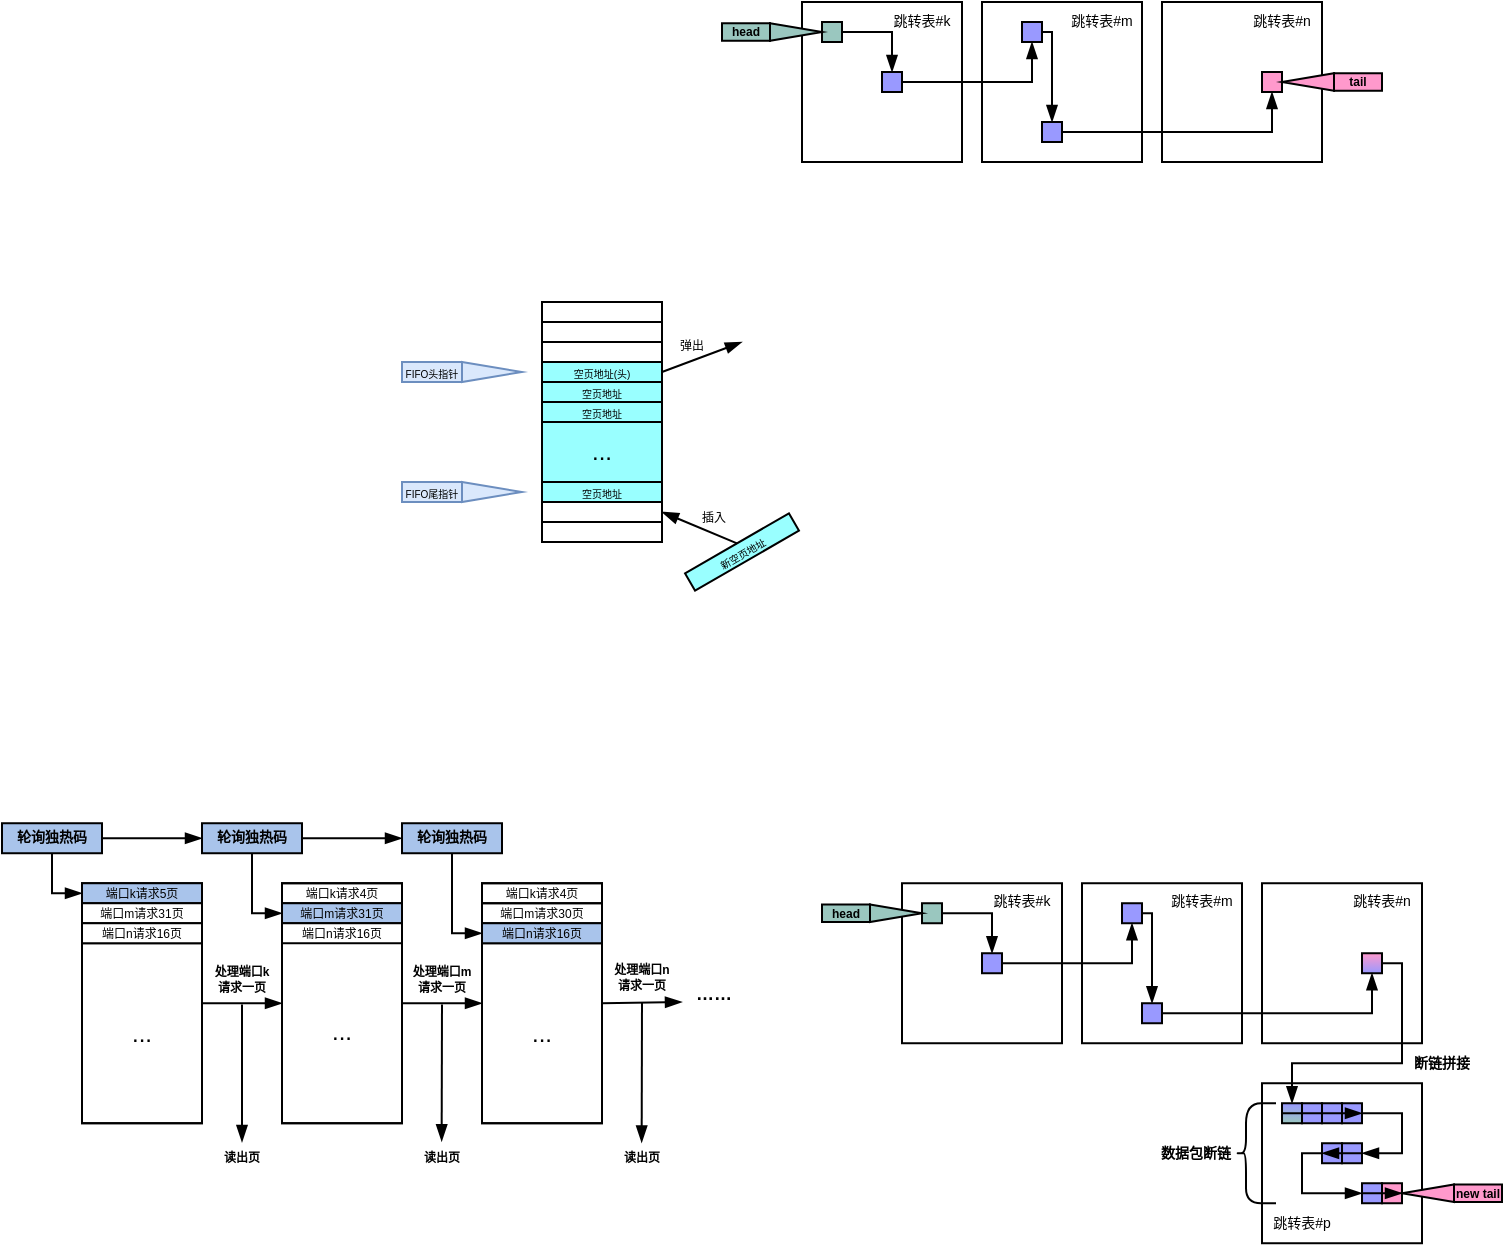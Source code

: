 <mxfile version="24.2.5" type="device">
  <diagram id="C5RBs43oDa-KdzZeNtuy" name="Page-1">
    <mxGraphModel dx="407" dy="274" grid="0" gridSize="10" guides="1" tooltips="1" connect="1" arrows="1" fold="1" page="1" pageScale="1" pageWidth="827" pageHeight="1169" math="0" shadow="0">
      <root>
        <mxCell id="WIyWlLk6GJQsqaUBKTNV-0" />
        <mxCell id="WIyWlLk6GJQsqaUBKTNV-1" parent="WIyWlLk6GJQsqaUBKTNV-0" />
        <mxCell id="X3-Z9v7MCHhHsnZY6X0o-173" value="..." style="rounded=0;whiteSpace=wrap;html=1;" vertex="1" parent="WIyWlLk6GJQsqaUBKTNV-1">
          <mxGeometry x="270" y="630.62" width="60" height="90" as="geometry" />
        </mxCell>
        <mxCell id="X3-Z9v7MCHhHsnZY6X0o-167" value="..." style="rounded=0;whiteSpace=wrap;html=1;" vertex="1" parent="WIyWlLk6GJQsqaUBKTNV-1">
          <mxGeometry x="170" y="630" width="60" height="90.62" as="geometry" />
        </mxCell>
        <mxCell id="X3-Z9v7MCHhHsnZY6X0o-161" value="..." style="rounded=0;whiteSpace=wrap;html=1;" vertex="1" parent="WIyWlLk6GJQsqaUBKTNV-1">
          <mxGeometry x="70" y="630.62" width="60" height="90" as="geometry" />
        </mxCell>
        <mxCell id="X3-Z9v7MCHhHsnZY6X0o-0" value="" style="shape=process;whiteSpace=wrap;html=1;backgroundOutline=1;rotation=90;" vertex="1" parent="WIyWlLk6GJQsqaUBKTNV-1">
          <mxGeometry x="270" y="340" width="120" height="60" as="geometry" />
        </mxCell>
        <mxCell id="X3-Z9v7MCHhHsnZY6X0o-1" value="" style="rounded=0;whiteSpace=wrap;html=1;" vertex="1" parent="WIyWlLk6GJQsqaUBKTNV-1">
          <mxGeometry x="300" y="320" width="60" height="10" as="geometry" />
        </mxCell>
        <mxCell id="X3-Z9v7MCHhHsnZY6X0o-2" value="" style="rounded=0;whiteSpace=wrap;html=1;" vertex="1" parent="WIyWlLk6GJQsqaUBKTNV-1">
          <mxGeometry x="300" y="330" width="60" height="10" as="geometry" />
        </mxCell>
        <mxCell id="X3-Z9v7MCHhHsnZY6X0o-4" value="空页地址" style="rounded=0;whiteSpace=wrap;html=1;fillColor=#99FFFF;fontSize=5;" vertex="1" parent="WIyWlLk6GJQsqaUBKTNV-1">
          <mxGeometry x="300" y="350" width="60" height="10" as="geometry" />
        </mxCell>
        <mxCell id="X3-Z9v7MCHhHsnZY6X0o-8" value="" style="rounded=0;whiteSpace=wrap;html=1;" vertex="1" parent="WIyWlLk6GJQsqaUBKTNV-1">
          <mxGeometry x="300" y="410" width="60" height="10" as="geometry" />
        </mxCell>
        <mxCell id="X3-Z9v7MCHhHsnZY6X0o-10" value="..." style="rounded=0;whiteSpace=wrap;html=1;fillColor=#99FFFF;" vertex="1" parent="WIyWlLk6GJQsqaUBKTNV-1">
          <mxGeometry x="300" y="370" width="60" height="30" as="geometry" />
        </mxCell>
        <mxCell id="X3-Z9v7MCHhHsnZY6X0o-11" value="新空页地址" style="rounded=0;whiteSpace=wrap;html=1;rotation=-30;fillColor=#99FFFF;fontSize=5;" vertex="1" parent="WIyWlLk6GJQsqaUBKTNV-1">
          <mxGeometry x="370" y="430" width="60" height="10" as="geometry" />
        </mxCell>
        <mxCell id="X3-Z9v7MCHhHsnZY6X0o-13" value="" style="endArrow=blockThin;html=1;rounded=0;exitX=0.5;exitY=0;exitDx=0;exitDy=0;entryX=1;entryY=0.5;entryDx=0;entryDy=0;endFill=1;" edge="1" parent="WIyWlLk6GJQsqaUBKTNV-1" source="X3-Z9v7MCHhHsnZY6X0o-11" target="X3-Z9v7MCHhHsnZY6X0o-8">
          <mxGeometry x="-0.003" y="-3" width="50" height="50" relative="1" as="geometry">
            <mxPoint x="340" y="430" as="sourcePoint" />
            <mxPoint x="390" y="380" as="targetPoint" />
            <mxPoint as="offset" />
          </mxGeometry>
        </mxCell>
        <mxCell id="X3-Z9v7MCHhHsnZY6X0o-15" value="空页地址(头)" style="rounded=0;whiteSpace=wrap;html=1;fillColor=#99FFFF;fontSize=5;" vertex="1" parent="WIyWlLk6GJQsqaUBKTNV-1">
          <mxGeometry x="300" y="340" width="60" height="10" as="geometry" />
        </mxCell>
        <mxCell id="X3-Z9v7MCHhHsnZY6X0o-16" value="空页地址" style="rounded=0;whiteSpace=wrap;html=1;fillColor=#99FFFF;fontSize=5;" vertex="1" parent="WIyWlLk6GJQsqaUBKTNV-1">
          <mxGeometry x="300" y="360" width="60" height="10" as="geometry" />
        </mxCell>
        <mxCell id="X3-Z9v7MCHhHsnZY6X0o-17" value="空页地址" style="rounded=0;whiteSpace=wrap;html=1;fillColor=#99FFFF;fontSize=5;" vertex="1" parent="WIyWlLk6GJQsqaUBKTNV-1">
          <mxGeometry x="300" y="400" width="60" height="10" as="geometry" />
        </mxCell>
        <mxCell id="X3-Z9v7MCHhHsnZY6X0o-18" value="" style="endArrow=blockThin;html=1;rounded=0;exitX=1;exitY=0.5;exitDx=0;exitDy=0;endFill=1;" edge="1" parent="WIyWlLk6GJQsqaUBKTNV-1" source="X3-Z9v7MCHhHsnZY6X0o-15">
          <mxGeometry x="0.118" y="7" width="50" height="50" relative="1" as="geometry">
            <mxPoint x="360" y="390" as="sourcePoint" />
            <mxPoint x="400" y="330" as="targetPoint" />
            <mxPoint as="offset" />
          </mxGeometry>
        </mxCell>
        <mxCell id="X3-Z9v7MCHhHsnZY6X0o-20" value="&lt;font style=&quot;font-size: 6px;&quot;&gt;插入&lt;/font&gt;" style="text;html=1;align=center;verticalAlign=middle;whiteSpace=wrap;rounded=0;fontSize=6;rotation=0;" vertex="1" parent="WIyWlLk6GJQsqaUBKTNV-1">
          <mxGeometry x="376" y="413" width="20" height="10" as="geometry" />
        </mxCell>
        <mxCell id="X3-Z9v7MCHhHsnZY6X0o-21" value="弹出" style="text;html=1;align=center;verticalAlign=middle;whiteSpace=wrap;rounded=0;fontSize=6;rotation=0;" vertex="1" parent="WIyWlLk6GJQsqaUBKTNV-1">
          <mxGeometry x="365" y="327" width="20" height="10" as="geometry" />
        </mxCell>
        <mxCell id="X3-Z9v7MCHhHsnZY6X0o-22" value="" style="triangle;whiteSpace=wrap;html=1;fillColor=#dae8fc;strokeColor=#6c8ebf;" vertex="1" parent="WIyWlLk6GJQsqaUBKTNV-1">
          <mxGeometry x="260" y="340" width="30" height="10" as="geometry" />
        </mxCell>
        <mxCell id="X3-Z9v7MCHhHsnZY6X0o-23" value="" style="triangle;whiteSpace=wrap;html=1;fillColor=#dae8fc;strokeColor=#6c8ebf;" vertex="1" parent="WIyWlLk6GJQsqaUBKTNV-1">
          <mxGeometry x="260" y="400" width="30" height="10" as="geometry" />
        </mxCell>
        <mxCell id="X3-Z9v7MCHhHsnZY6X0o-24" value="&lt;font style=&quot;font-size: 5px;&quot;&gt;FIFO头指针&lt;/font&gt;" style="text;html=1;align=center;verticalAlign=middle;whiteSpace=wrap;rounded=0;fontSize=5;fillColor=#dae8fc;strokeColor=#6c8ebf;" vertex="1" parent="WIyWlLk6GJQsqaUBKTNV-1">
          <mxGeometry x="230" y="340" width="30" height="10" as="geometry" />
        </mxCell>
        <mxCell id="X3-Z9v7MCHhHsnZY6X0o-25" value="&lt;font style=&quot;font-size: 5px;&quot;&gt;FIFO尾指针&lt;/font&gt;" style="text;html=1;align=center;verticalAlign=middle;whiteSpace=wrap;rounded=0;fontSize=5;fillColor=#dae8fc;strokeColor=#6c8ebf;" vertex="1" parent="WIyWlLk6GJQsqaUBKTNV-1">
          <mxGeometry x="230" y="400" width="30" height="10" as="geometry" />
        </mxCell>
        <mxCell id="X3-Z9v7MCHhHsnZY6X0o-29" value="" style="rounded=0;whiteSpace=wrap;html=1;" vertex="1" parent="WIyWlLk6GJQsqaUBKTNV-1">
          <mxGeometry x="430" y="160" width="80" height="80" as="geometry" />
        </mxCell>
        <mxCell id="X3-Z9v7MCHhHsnZY6X0o-30" value="" style="rounded=0;whiteSpace=wrap;html=1;fillColor=#9AC7BF;" vertex="1" parent="WIyWlLk6GJQsqaUBKTNV-1">
          <mxGeometry x="440" y="170" width="10" height="10" as="geometry" />
        </mxCell>
        <mxCell id="X3-Z9v7MCHhHsnZY6X0o-31" value="" style="whiteSpace=wrap;html=1;aspect=fixed;fillColor=#9999FF;" vertex="1" parent="WIyWlLk6GJQsqaUBKTNV-1">
          <mxGeometry x="470" y="195" width="10" height="10" as="geometry" />
        </mxCell>
        <mxCell id="X3-Z9v7MCHhHsnZY6X0o-32" value="" style="rounded=0;whiteSpace=wrap;html=1;" vertex="1" parent="WIyWlLk6GJQsqaUBKTNV-1">
          <mxGeometry x="520" y="160" width="80" height="80" as="geometry" />
        </mxCell>
        <mxCell id="X3-Z9v7MCHhHsnZY6X0o-33" value="" style="rounded=0;whiteSpace=wrap;html=1;fillColor=#9999FF;" vertex="1" parent="WIyWlLk6GJQsqaUBKTNV-1">
          <mxGeometry x="540" y="170" width="10" height="10" as="geometry" />
        </mxCell>
        <mxCell id="X3-Z9v7MCHhHsnZY6X0o-34" value="" style="rounded=0;whiteSpace=wrap;html=1;fillColor=#9999FF;" vertex="1" parent="WIyWlLk6GJQsqaUBKTNV-1">
          <mxGeometry x="550" y="220" width="10" height="10" as="geometry" />
        </mxCell>
        <mxCell id="X3-Z9v7MCHhHsnZY6X0o-35" value="" style="endArrow=blockThin;html=1;rounded=0;exitX=1;exitY=0.5;exitDx=0;exitDy=0;entryX=0.5;entryY=0;entryDx=0;entryDy=0;endFill=1;" edge="1" parent="WIyWlLk6GJQsqaUBKTNV-1" source="X3-Z9v7MCHhHsnZY6X0o-30" target="X3-Z9v7MCHhHsnZY6X0o-31">
          <mxGeometry width="50" height="50" relative="1" as="geometry">
            <mxPoint x="470" y="280" as="sourcePoint" />
            <mxPoint x="520" y="230" as="targetPoint" />
            <Array as="points">
              <mxPoint x="475" y="175" />
            </Array>
          </mxGeometry>
        </mxCell>
        <mxCell id="X3-Z9v7MCHhHsnZY6X0o-36" value="" style="endArrow=blockThin;html=1;rounded=0;exitX=1;exitY=0.5;exitDx=0;exitDy=0;entryX=0.5;entryY=1;entryDx=0;entryDy=0;endFill=1;" edge="1" parent="WIyWlLk6GJQsqaUBKTNV-1" source="X3-Z9v7MCHhHsnZY6X0o-31" target="X3-Z9v7MCHhHsnZY6X0o-33">
          <mxGeometry width="50" height="50" relative="1" as="geometry">
            <mxPoint x="470" y="280" as="sourcePoint" />
            <mxPoint x="520" y="230" as="targetPoint" />
            <Array as="points">
              <mxPoint x="545" y="200" />
            </Array>
          </mxGeometry>
        </mxCell>
        <mxCell id="X3-Z9v7MCHhHsnZY6X0o-37" value="" style="endArrow=blockThin;html=1;rounded=0;exitX=1;exitY=0.5;exitDx=0;exitDy=0;entryX=0.5;entryY=0;entryDx=0;entryDy=0;endFill=1;" edge="1" parent="WIyWlLk6GJQsqaUBKTNV-1" source="X3-Z9v7MCHhHsnZY6X0o-33" target="X3-Z9v7MCHhHsnZY6X0o-34">
          <mxGeometry width="50" height="50" relative="1" as="geometry">
            <mxPoint x="470" y="280" as="sourcePoint" />
            <mxPoint x="520" y="230" as="targetPoint" />
            <Array as="points">
              <mxPoint x="555" y="175" />
            </Array>
          </mxGeometry>
        </mxCell>
        <mxCell id="X3-Z9v7MCHhHsnZY6X0o-39" value="" style="rounded=0;whiteSpace=wrap;html=1;" vertex="1" parent="WIyWlLk6GJQsqaUBKTNV-1">
          <mxGeometry x="610" y="160" width="80" height="80" as="geometry" />
        </mxCell>
        <mxCell id="X3-Z9v7MCHhHsnZY6X0o-40" value="" style="rounded=0;whiteSpace=wrap;html=1;fillColor=#FF99CC;" vertex="1" parent="WIyWlLk6GJQsqaUBKTNV-1">
          <mxGeometry x="660" y="195" width="10" height="10" as="geometry" />
        </mxCell>
        <mxCell id="X3-Z9v7MCHhHsnZY6X0o-38" value="" style="endArrow=blockThin;html=1;rounded=0;exitX=1;exitY=0.5;exitDx=0;exitDy=0;entryX=0.5;entryY=1;entryDx=0;entryDy=0;endFill=1;" edge="1" parent="WIyWlLk6GJQsqaUBKTNV-1" source="X3-Z9v7MCHhHsnZY6X0o-34" target="X3-Z9v7MCHhHsnZY6X0o-40">
          <mxGeometry width="50" height="50" relative="1" as="geometry">
            <mxPoint x="470" y="220" as="sourcePoint" />
            <mxPoint x="540" y="290" as="targetPoint" />
            <Array as="points">
              <mxPoint x="665" y="225" />
            </Array>
          </mxGeometry>
        </mxCell>
        <mxCell id="X3-Z9v7MCHhHsnZY6X0o-42" value="" style="triangle;whiteSpace=wrap;html=1;rotation=0;fillColor=#9AC7BF;" vertex="1" parent="WIyWlLk6GJQsqaUBKTNV-1">
          <mxGeometry x="414" y="170.63" width="26" height="8.75" as="geometry" />
        </mxCell>
        <mxCell id="X3-Z9v7MCHhHsnZY6X0o-43" value="head" style="rounded=0;whiteSpace=wrap;html=1;fontSize=6;fillColor=#9AC7BF;fontStyle=1" vertex="1" parent="WIyWlLk6GJQsqaUBKTNV-1">
          <mxGeometry x="390" y="170.63" width="24" height="8.75" as="geometry" />
        </mxCell>
        <mxCell id="X3-Z9v7MCHhHsnZY6X0o-44" value="" style="triangle;whiteSpace=wrap;html=1;rotation=-180;fillColor=#FF99CC;" vertex="1" parent="WIyWlLk6GJQsqaUBKTNV-1">
          <mxGeometry x="670" y="195.63" width="26" height="8.75" as="geometry" />
        </mxCell>
        <mxCell id="X3-Z9v7MCHhHsnZY6X0o-45" value="tail" style="rounded=0;whiteSpace=wrap;html=1;fontSize=6;fillColor=#FF99CC;fontStyle=1" vertex="1" parent="WIyWlLk6GJQsqaUBKTNV-1">
          <mxGeometry x="696" y="195.63" width="24" height="8.75" as="geometry" />
        </mxCell>
        <mxCell id="X3-Z9v7MCHhHsnZY6X0o-46" value="跳转表#k" style="text;html=1;align=center;verticalAlign=middle;whiteSpace=wrap;rounded=0;fontSize=7;" vertex="1" parent="WIyWlLk6GJQsqaUBKTNV-1">
          <mxGeometry x="470" y="160" width="40" height="20" as="geometry" />
        </mxCell>
        <mxCell id="X3-Z9v7MCHhHsnZY6X0o-47" value="跳转表#m" style="text;html=1;align=center;verticalAlign=middle;whiteSpace=wrap;rounded=0;fontSize=7;" vertex="1" parent="WIyWlLk6GJQsqaUBKTNV-1">
          <mxGeometry x="560" y="160" width="40" height="20" as="geometry" />
        </mxCell>
        <mxCell id="X3-Z9v7MCHhHsnZY6X0o-48" value="跳转表#n" style="text;html=1;align=center;verticalAlign=middle;whiteSpace=wrap;rounded=0;fontSize=7;" vertex="1" parent="WIyWlLk6GJQsqaUBKTNV-1">
          <mxGeometry x="650" y="160" width="40" height="20" as="geometry" />
        </mxCell>
        <mxCell id="X3-Z9v7MCHhHsnZY6X0o-115" value="" style="rounded=0;whiteSpace=wrap;html=1;" vertex="1" parent="WIyWlLk6GJQsqaUBKTNV-1">
          <mxGeometry x="480" y="600.62" width="80" height="80" as="geometry" />
        </mxCell>
        <mxCell id="X3-Z9v7MCHhHsnZY6X0o-116" value="" style="rounded=0;whiteSpace=wrap;html=1;fillColor=#9AC7BF;" vertex="1" parent="WIyWlLk6GJQsqaUBKTNV-1">
          <mxGeometry x="490" y="610.62" width="10" height="10" as="geometry" />
        </mxCell>
        <mxCell id="X3-Z9v7MCHhHsnZY6X0o-117" value="" style="whiteSpace=wrap;html=1;aspect=fixed;fillColor=#9999FF;" vertex="1" parent="WIyWlLk6GJQsqaUBKTNV-1">
          <mxGeometry x="520" y="635.62" width="10" height="10" as="geometry" />
        </mxCell>
        <mxCell id="X3-Z9v7MCHhHsnZY6X0o-118" value="" style="rounded=0;whiteSpace=wrap;html=1;" vertex="1" parent="WIyWlLk6GJQsqaUBKTNV-1">
          <mxGeometry x="570" y="600.62" width="80" height="80" as="geometry" />
        </mxCell>
        <mxCell id="X3-Z9v7MCHhHsnZY6X0o-119" value="" style="rounded=0;whiteSpace=wrap;html=1;fillColor=#9999FF;" vertex="1" parent="WIyWlLk6GJQsqaUBKTNV-1">
          <mxGeometry x="590" y="610.62" width="10" height="10" as="geometry" />
        </mxCell>
        <mxCell id="X3-Z9v7MCHhHsnZY6X0o-120" value="" style="rounded=0;whiteSpace=wrap;html=1;fillColor=#9999FF;" vertex="1" parent="WIyWlLk6GJQsqaUBKTNV-1">
          <mxGeometry x="600" y="660.62" width="10" height="10" as="geometry" />
        </mxCell>
        <mxCell id="X3-Z9v7MCHhHsnZY6X0o-121" value="" style="endArrow=blockThin;html=1;rounded=0;exitX=1;exitY=0.5;exitDx=0;exitDy=0;entryX=0.5;entryY=0;entryDx=0;entryDy=0;endFill=1;" edge="1" parent="WIyWlLk6GJQsqaUBKTNV-1" source="X3-Z9v7MCHhHsnZY6X0o-116" target="X3-Z9v7MCHhHsnZY6X0o-117">
          <mxGeometry width="50" height="50" relative="1" as="geometry">
            <mxPoint x="520" y="720.62" as="sourcePoint" />
            <mxPoint x="570" y="670.62" as="targetPoint" />
            <Array as="points">
              <mxPoint x="525" y="615.62" />
            </Array>
          </mxGeometry>
        </mxCell>
        <mxCell id="X3-Z9v7MCHhHsnZY6X0o-122" value="" style="endArrow=blockThin;html=1;rounded=0;exitX=1;exitY=0.5;exitDx=0;exitDy=0;entryX=0.5;entryY=1;entryDx=0;entryDy=0;endFill=1;" edge="1" parent="WIyWlLk6GJQsqaUBKTNV-1" source="X3-Z9v7MCHhHsnZY6X0o-117" target="X3-Z9v7MCHhHsnZY6X0o-119">
          <mxGeometry width="50" height="50" relative="1" as="geometry">
            <mxPoint x="520" y="720.62" as="sourcePoint" />
            <mxPoint x="570" y="670.62" as="targetPoint" />
            <Array as="points">
              <mxPoint x="595" y="640.62" />
            </Array>
          </mxGeometry>
        </mxCell>
        <mxCell id="X3-Z9v7MCHhHsnZY6X0o-123" value="" style="endArrow=blockThin;html=1;rounded=0;exitX=1;exitY=0.5;exitDx=0;exitDy=0;entryX=0.5;entryY=0;entryDx=0;entryDy=0;endFill=1;" edge="1" parent="WIyWlLk6GJQsqaUBKTNV-1" source="X3-Z9v7MCHhHsnZY6X0o-119" target="X3-Z9v7MCHhHsnZY6X0o-120">
          <mxGeometry width="50" height="50" relative="1" as="geometry">
            <mxPoint x="520" y="720.62" as="sourcePoint" />
            <mxPoint x="570" y="670.62" as="targetPoint" />
            <Array as="points">
              <mxPoint x="605" y="615.62" />
            </Array>
          </mxGeometry>
        </mxCell>
        <mxCell id="X3-Z9v7MCHhHsnZY6X0o-124" value="" style="rounded=0;whiteSpace=wrap;html=1;" vertex="1" parent="WIyWlLk6GJQsqaUBKTNV-1">
          <mxGeometry x="660" y="600.62" width="80" height="80" as="geometry" />
        </mxCell>
        <mxCell id="X3-Z9v7MCHhHsnZY6X0o-125" value="" style="rounded=0;whiteSpace=wrap;html=1;fillColor=#FF99CC;gradientColor=#9999FF;" vertex="1" parent="WIyWlLk6GJQsqaUBKTNV-1">
          <mxGeometry x="710" y="635.62" width="10" height="10" as="geometry" />
        </mxCell>
        <mxCell id="X3-Z9v7MCHhHsnZY6X0o-126" value="" style="endArrow=blockThin;html=1;rounded=0;exitX=1;exitY=0.5;exitDx=0;exitDy=0;entryX=0.5;entryY=1;entryDx=0;entryDy=0;endFill=1;" edge="1" parent="WIyWlLk6GJQsqaUBKTNV-1" source="X3-Z9v7MCHhHsnZY6X0o-120" target="X3-Z9v7MCHhHsnZY6X0o-125">
          <mxGeometry width="50" height="50" relative="1" as="geometry">
            <mxPoint x="520" y="660.62" as="sourcePoint" />
            <mxPoint x="590" y="730.62" as="targetPoint" />
            <Array as="points">
              <mxPoint x="715" y="665.62" />
            </Array>
          </mxGeometry>
        </mxCell>
        <mxCell id="X3-Z9v7MCHhHsnZY6X0o-127" value="" style="triangle;whiteSpace=wrap;html=1;rotation=0;fillColor=#9AC7BF;" vertex="1" parent="WIyWlLk6GJQsqaUBKTNV-1">
          <mxGeometry x="464" y="611.25" width="26" height="8.75" as="geometry" />
        </mxCell>
        <mxCell id="X3-Z9v7MCHhHsnZY6X0o-128" value="head" style="rounded=0;whiteSpace=wrap;html=1;fontSize=6;fillColor=#9AC7BF;fontStyle=1" vertex="1" parent="WIyWlLk6GJQsqaUBKTNV-1">
          <mxGeometry x="440" y="611.25" width="24" height="8.75" as="geometry" />
        </mxCell>
        <mxCell id="X3-Z9v7MCHhHsnZY6X0o-129" value="跳转表#k" style="text;html=1;align=center;verticalAlign=middle;whiteSpace=wrap;rounded=0;fontSize=7;" vertex="1" parent="WIyWlLk6GJQsqaUBKTNV-1">
          <mxGeometry x="520" y="600" width="40" height="20" as="geometry" />
        </mxCell>
        <mxCell id="X3-Z9v7MCHhHsnZY6X0o-130" value="" style="rounded=0;whiteSpace=wrap;html=1;" vertex="1" parent="WIyWlLk6GJQsqaUBKTNV-1">
          <mxGeometry x="660" y="700.62" width="80" height="80" as="geometry" />
        </mxCell>
        <mxCell id="X3-Z9v7MCHhHsnZY6X0o-131" value="" style="rounded=0;whiteSpace=wrap;html=1;fillColor=#9AC7BF;gradientColor=#9999FF;gradientDirection=north;" vertex="1" parent="WIyWlLk6GJQsqaUBKTNV-1">
          <mxGeometry x="670" y="710.62" width="10" height="10" as="geometry" />
        </mxCell>
        <mxCell id="X3-Z9v7MCHhHsnZY6X0o-132" value="" style="rounded=0;whiteSpace=wrap;html=1;fillColor=#9999FF;" vertex="1" parent="WIyWlLk6GJQsqaUBKTNV-1">
          <mxGeometry x="680" y="710.62" width="10" height="10" as="geometry" />
        </mxCell>
        <mxCell id="X3-Z9v7MCHhHsnZY6X0o-133" value="" style="rounded=0;whiteSpace=wrap;html=1;fillColor=#9999FF;" vertex="1" parent="WIyWlLk6GJQsqaUBKTNV-1">
          <mxGeometry x="690" y="710.62" width="10" height="10" as="geometry" />
        </mxCell>
        <mxCell id="X3-Z9v7MCHhHsnZY6X0o-134" value="" style="rounded=0;whiteSpace=wrap;html=1;fillColor=#9999FF;" vertex="1" parent="WIyWlLk6GJQsqaUBKTNV-1">
          <mxGeometry x="700" y="710.62" width="10" height="10" as="geometry" />
        </mxCell>
        <mxCell id="X3-Z9v7MCHhHsnZY6X0o-135" value="" style="rounded=0;whiteSpace=wrap;html=1;fillColor=#9999FF;" vertex="1" parent="WIyWlLk6GJQsqaUBKTNV-1">
          <mxGeometry x="690" y="730.62" width="10" height="10" as="geometry" />
        </mxCell>
        <mxCell id="X3-Z9v7MCHhHsnZY6X0o-136" value="" style="rounded=0;whiteSpace=wrap;html=1;fillColor=#9999FF;" vertex="1" parent="WIyWlLk6GJQsqaUBKTNV-1">
          <mxGeometry x="700" y="730.62" width="10" height="10" as="geometry" />
        </mxCell>
        <mxCell id="X3-Z9v7MCHhHsnZY6X0o-137" value="" style="rounded=0;whiteSpace=wrap;html=1;fillColor=#9999FF;" vertex="1" parent="WIyWlLk6GJQsqaUBKTNV-1">
          <mxGeometry x="710" y="750.62" width="10" height="10" as="geometry" />
        </mxCell>
        <mxCell id="X3-Z9v7MCHhHsnZY6X0o-138" value="" style="rounded=0;whiteSpace=wrap;html=1;fillColor=#FF99CC;" vertex="1" parent="WIyWlLk6GJQsqaUBKTNV-1">
          <mxGeometry x="720" y="750.62" width="10" height="10" as="geometry" />
        </mxCell>
        <mxCell id="X3-Z9v7MCHhHsnZY6X0o-139" value="" style="endArrow=blockThin;html=1;rounded=0;exitX=1;exitY=0.5;exitDx=0;exitDy=0;entryX=1;entryY=0.5;entryDx=0;entryDy=0;endFill=1;" edge="1" parent="WIyWlLk6GJQsqaUBKTNV-1" source="X3-Z9v7MCHhHsnZY6X0o-134" target="X3-Z9v7MCHhHsnZY6X0o-136">
          <mxGeometry width="50" height="50" relative="1" as="geometry">
            <mxPoint x="690" y="740.62" as="sourcePoint" />
            <mxPoint x="740" y="690.62" as="targetPoint" />
            <Array as="points">
              <mxPoint x="730" y="715.62" />
              <mxPoint x="730" y="735.62" />
            </Array>
          </mxGeometry>
        </mxCell>
        <mxCell id="X3-Z9v7MCHhHsnZY6X0o-140" value="" style="endArrow=blockThin;html=1;rounded=0;exitX=0;exitY=0.5;exitDx=0;exitDy=0;entryX=0;entryY=0.5;entryDx=0;entryDy=0;endFill=1;" edge="1" parent="WIyWlLk6GJQsqaUBKTNV-1" source="X3-Z9v7MCHhHsnZY6X0o-135" target="X3-Z9v7MCHhHsnZY6X0o-137">
          <mxGeometry width="50" height="50" relative="1" as="geometry">
            <mxPoint x="720" y="725.62" as="sourcePoint" />
            <mxPoint x="720" y="745.62" as="targetPoint" />
            <Array as="points">
              <mxPoint x="680" y="735.62" />
              <mxPoint x="680" y="755.62" />
            </Array>
          </mxGeometry>
        </mxCell>
        <mxCell id="X3-Z9v7MCHhHsnZY6X0o-141" value="" style="endArrow=blockThin;html=1;rounded=0;exitX=0;exitY=0.5;exitDx=0;exitDy=0;entryX=1;entryY=0.5;entryDx=0;entryDy=0;endFill=1;" edge="1" parent="WIyWlLk6GJQsqaUBKTNV-1" source="X3-Z9v7MCHhHsnZY6X0o-131" target="X3-Z9v7MCHhHsnZY6X0o-134">
          <mxGeometry width="50" height="50" relative="1" as="geometry">
            <mxPoint x="720" y="760.62" as="sourcePoint" />
            <mxPoint x="770" y="710.62" as="targetPoint" />
          </mxGeometry>
        </mxCell>
        <mxCell id="X3-Z9v7MCHhHsnZY6X0o-142" value="" style="endArrow=blockThin;html=1;rounded=0;exitX=1;exitY=0.5;exitDx=0;exitDy=0;entryX=0;entryY=0.5;entryDx=0;entryDy=0;endFill=1;" edge="1" parent="WIyWlLk6GJQsqaUBKTNV-1" source="X3-Z9v7MCHhHsnZY6X0o-136" target="X3-Z9v7MCHhHsnZY6X0o-135">
          <mxGeometry width="50" height="50" relative="1" as="geometry">
            <mxPoint x="680" y="725.62" as="sourcePoint" />
            <mxPoint x="720" y="725.62" as="targetPoint" />
          </mxGeometry>
        </mxCell>
        <mxCell id="X3-Z9v7MCHhHsnZY6X0o-143" value="" style="endArrow=blockThin;html=1;rounded=0;exitX=0;exitY=0.5;exitDx=0;exitDy=0;entryX=1;entryY=0.5;entryDx=0;entryDy=0;endFill=1;" edge="1" parent="WIyWlLk6GJQsqaUBKTNV-1" source="X3-Z9v7MCHhHsnZY6X0o-137" target="X3-Z9v7MCHhHsnZY6X0o-138">
          <mxGeometry width="50" height="50" relative="1" as="geometry">
            <mxPoint x="640" y="735.62" as="sourcePoint" />
            <mxPoint x="680" y="735.62" as="targetPoint" />
          </mxGeometry>
        </mxCell>
        <mxCell id="X3-Z9v7MCHhHsnZY6X0o-144" value="" style="triangle;whiteSpace=wrap;html=1;rotation=-180;fillColor=#FF99CC;" vertex="1" parent="WIyWlLk6GJQsqaUBKTNV-1">
          <mxGeometry x="730" y="751.25" width="26" height="8.75" as="geometry" />
        </mxCell>
        <mxCell id="X3-Z9v7MCHhHsnZY6X0o-145" value="new tail" style="rounded=0;whiteSpace=wrap;html=1;fontSize=6;fillColor=#FF99CC;fontStyle=1" vertex="1" parent="WIyWlLk6GJQsqaUBKTNV-1">
          <mxGeometry x="756" y="751.25" width="24" height="8.75" as="geometry" />
        </mxCell>
        <mxCell id="X3-Z9v7MCHhHsnZY6X0o-146" style="edgeStyle=orthogonalEdgeStyle;rounded=0;orthogonalLoop=1;jettySize=auto;html=1;exitX=1;exitY=0.5;exitDx=0;exitDy=0;entryX=0.5;entryY=0;entryDx=0;entryDy=0;endArrow=blockThin;endFill=1;" edge="1" parent="WIyWlLk6GJQsqaUBKTNV-1" source="X3-Z9v7MCHhHsnZY6X0o-125" target="X3-Z9v7MCHhHsnZY6X0o-131">
          <mxGeometry relative="1" as="geometry">
            <Array as="points">
              <mxPoint x="730" y="640.62" />
              <mxPoint x="730" y="690.62" />
              <mxPoint x="675" y="690.62" />
            </Array>
          </mxGeometry>
        </mxCell>
        <mxCell id="X3-Z9v7MCHhHsnZY6X0o-147" value="" style="shape=curlyBracket;whiteSpace=wrap;html=1;rounded=1;labelPosition=left;verticalLabelPosition=middle;align=right;verticalAlign=middle;size=0.25;" vertex="1" parent="WIyWlLk6GJQsqaUBKTNV-1">
          <mxGeometry x="647" y="710.62" width="20" height="50" as="geometry" />
        </mxCell>
        <mxCell id="X3-Z9v7MCHhHsnZY6X0o-148" value="数据包断链" style="text;html=1;align=center;verticalAlign=middle;whiteSpace=wrap;rounded=0;fontSize=7;fontStyle=1" vertex="1" parent="WIyWlLk6GJQsqaUBKTNV-1">
          <mxGeometry x="607" y="725.62" width="40" height="20" as="geometry" />
        </mxCell>
        <mxCell id="X3-Z9v7MCHhHsnZY6X0o-149" value="断链拼接" style="text;html=1;align=center;verticalAlign=middle;whiteSpace=wrap;rounded=0;fontSize=7;fontStyle=1" vertex="1" parent="WIyWlLk6GJQsqaUBKTNV-1">
          <mxGeometry x="730" y="680.62" width="40" height="20" as="geometry" />
        </mxCell>
        <mxCell id="X3-Z9v7MCHhHsnZY6X0o-150" value="跳转表#m" style="text;html=1;align=center;verticalAlign=middle;whiteSpace=wrap;rounded=0;fontSize=7;" vertex="1" parent="WIyWlLk6GJQsqaUBKTNV-1">
          <mxGeometry x="610" y="600" width="40" height="20" as="geometry" />
        </mxCell>
        <mxCell id="X3-Z9v7MCHhHsnZY6X0o-151" value="跳转表#n" style="text;html=1;align=center;verticalAlign=middle;whiteSpace=wrap;rounded=0;fontSize=7;" vertex="1" parent="WIyWlLk6GJQsqaUBKTNV-1">
          <mxGeometry x="700" y="600" width="40" height="20" as="geometry" />
        </mxCell>
        <mxCell id="X3-Z9v7MCHhHsnZY6X0o-152" value="跳转表#p" style="text;html=1;align=center;verticalAlign=middle;whiteSpace=wrap;rounded=0;fontSize=7;" vertex="1" parent="WIyWlLk6GJQsqaUBKTNV-1">
          <mxGeometry x="660" y="760.62" width="40" height="20" as="geometry" />
        </mxCell>
        <mxCell id="X3-Z9v7MCHhHsnZY6X0o-156" value="" style="rounded=0;whiteSpace=wrap;html=1;rotation=90;fillColor=none;" vertex="1" parent="WIyWlLk6GJQsqaUBKTNV-1">
          <mxGeometry x="40" y="630.62" width="120" height="60" as="geometry" />
        </mxCell>
        <mxCell id="X3-Z9v7MCHhHsnZY6X0o-157" value="端口k请求5页" style="rounded=0;whiteSpace=wrap;html=1;fontSize=6;fillColor=#A9C4EB;" vertex="1" parent="WIyWlLk6GJQsqaUBKTNV-1">
          <mxGeometry x="70" y="600.62" width="60" height="10" as="geometry" />
        </mxCell>
        <mxCell id="X3-Z9v7MCHhHsnZY6X0o-162" value="端口m请求31页" style="rounded=0;whiteSpace=wrap;html=1;fontSize=6;" vertex="1" parent="WIyWlLk6GJQsqaUBKTNV-1">
          <mxGeometry x="70" y="610.62" width="60" height="10" as="geometry" />
        </mxCell>
        <mxCell id="X3-Z9v7MCHhHsnZY6X0o-163" value="端口n请求16页" style="rounded=0;whiteSpace=wrap;html=1;fontSize=6;" vertex="1" parent="WIyWlLk6GJQsqaUBKTNV-1">
          <mxGeometry x="70" y="620.62" width="60" height="10" as="geometry" />
        </mxCell>
        <mxCell id="X3-Z9v7MCHhHsnZY6X0o-165" value="" style="rounded=0;whiteSpace=wrap;html=1;rotation=90;fillColor=none;" vertex="1" parent="WIyWlLk6GJQsqaUBKTNV-1">
          <mxGeometry x="140" y="630.62" width="120" height="60" as="geometry" />
        </mxCell>
        <mxCell id="X3-Z9v7MCHhHsnZY6X0o-166" value="端口k请求4页" style="rounded=0;whiteSpace=wrap;html=1;fontSize=6;fillColor=none;" vertex="1" parent="WIyWlLk6GJQsqaUBKTNV-1">
          <mxGeometry x="170" y="600.62" width="60" height="10" as="geometry" />
        </mxCell>
        <mxCell id="X3-Z9v7MCHhHsnZY6X0o-168" value="端口m请求31页" style="rounded=0;whiteSpace=wrap;html=1;fontSize=6;fillColor=#A9C4EB;" vertex="1" parent="WIyWlLk6GJQsqaUBKTNV-1">
          <mxGeometry x="170" y="610.62" width="60" height="10" as="geometry" />
        </mxCell>
        <mxCell id="X3-Z9v7MCHhHsnZY6X0o-169" value="端口n请求16页" style="rounded=0;whiteSpace=wrap;html=1;fontSize=6;" vertex="1" parent="WIyWlLk6GJQsqaUBKTNV-1">
          <mxGeometry x="170" y="620.62" width="60" height="10" as="geometry" />
        </mxCell>
        <mxCell id="X3-Z9v7MCHhHsnZY6X0o-171" value="" style="rounded=0;whiteSpace=wrap;html=1;rotation=90;fillColor=none;" vertex="1" parent="WIyWlLk6GJQsqaUBKTNV-1">
          <mxGeometry x="240" y="630.62" width="120" height="60" as="geometry" />
        </mxCell>
        <mxCell id="X3-Z9v7MCHhHsnZY6X0o-172" value="端口k请求4页" style="rounded=0;whiteSpace=wrap;html=1;fontSize=6;fillColor=none;" vertex="1" parent="WIyWlLk6GJQsqaUBKTNV-1">
          <mxGeometry x="270" y="600.62" width="60" height="10" as="geometry" />
        </mxCell>
        <mxCell id="X3-Z9v7MCHhHsnZY6X0o-174" value="端口m请求30页" style="rounded=0;whiteSpace=wrap;html=1;fontSize=6;fillColor=none;" vertex="1" parent="WIyWlLk6GJQsqaUBKTNV-1">
          <mxGeometry x="270" y="610.62" width="60" height="10" as="geometry" />
        </mxCell>
        <mxCell id="X3-Z9v7MCHhHsnZY6X0o-175" value="端口n请求16页" style="rounded=0;whiteSpace=wrap;html=1;fontSize=6;fillColor=#A9C4EB;" vertex="1" parent="WIyWlLk6GJQsqaUBKTNV-1">
          <mxGeometry x="270" y="620.62" width="60" height="10" as="geometry" />
        </mxCell>
        <mxCell id="X3-Z9v7MCHhHsnZY6X0o-177" value="" style="endArrow=blockThin;html=1;rounded=0;exitX=0.5;exitY=0;exitDx=0;exitDy=0;entryX=0.5;entryY=1;entryDx=0;entryDy=0;endFill=1;" edge="1" parent="WIyWlLk6GJQsqaUBKTNV-1" source="X3-Z9v7MCHhHsnZY6X0o-156" target="X3-Z9v7MCHhHsnZY6X0o-165">
          <mxGeometry width="50" height="50" relative="1" as="geometry">
            <mxPoint x="150" y="670.62" as="sourcePoint" />
            <mxPoint x="170" y="660.62" as="targetPoint" />
          </mxGeometry>
        </mxCell>
        <mxCell id="X3-Z9v7MCHhHsnZY6X0o-178" value="" style="endArrow=blockThin;html=1;rounded=0;exitX=0.5;exitY=0;exitDx=0;exitDy=0;entryX=0.5;entryY=1;entryDx=0;entryDy=0;endFill=1;" edge="1" parent="WIyWlLk6GJQsqaUBKTNV-1" source="X3-Z9v7MCHhHsnZY6X0o-165" target="X3-Z9v7MCHhHsnZY6X0o-171">
          <mxGeometry width="50" height="50" relative="1" as="geometry">
            <mxPoint x="240" y="666.1" as="sourcePoint" />
            <mxPoint x="280" y="666.1" as="targetPoint" />
          </mxGeometry>
        </mxCell>
        <mxCell id="X3-Z9v7MCHhHsnZY6X0o-182" value="处理端口k&lt;br&gt;请求一页" style="text;html=1;align=center;verticalAlign=middle;whiteSpace=wrap;rounded=0;fontSize=6;fontStyle=1" vertex="1" parent="WIyWlLk6GJQsqaUBKTNV-1">
          <mxGeometry x="130" y="636.86" width="40" height="24.38" as="geometry" />
        </mxCell>
        <mxCell id="X3-Z9v7MCHhHsnZY6X0o-183" value="处理端口m&lt;br&gt;请求一页" style="text;html=1;align=center;verticalAlign=middle;whiteSpace=wrap;rounded=0;fontSize=6;fontStyle=1" vertex="1" parent="WIyWlLk6GJQsqaUBKTNV-1">
          <mxGeometry x="230" y="636.86" width="40" height="24.38" as="geometry" />
        </mxCell>
        <mxCell id="X3-Z9v7MCHhHsnZY6X0o-184" value="轮询独热码" style="rounded=0;whiteSpace=wrap;html=1;fontSize=7;fontStyle=1;fillColor=#A9C4EB;" vertex="1" parent="WIyWlLk6GJQsqaUBKTNV-1">
          <mxGeometry x="30" y="570.62" width="50" height="15" as="geometry" />
        </mxCell>
        <mxCell id="X3-Z9v7MCHhHsnZY6X0o-185" value="" style="endArrow=blockThin;html=1;rounded=0;exitX=0.5;exitY=1;exitDx=0;exitDy=0;entryX=0;entryY=0.5;entryDx=0;entryDy=0;endFill=1;" edge="1" parent="WIyWlLk6GJQsqaUBKTNV-1" source="X3-Z9v7MCHhHsnZY6X0o-184" target="X3-Z9v7MCHhHsnZY6X0o-157">
          <mxGeometry width="50" height="50" relative="1" as="geometry">
            <mxPoint x="160" y="660.62" as="sourcePoint" />
            <mxPoint x="210" y="610.62" as="targetPoint" />
            <Array as="points">
              <mxPoint x="55" y="605.62" />
            </Array>
          </mxGeometry>
        </mxCell>
        <mxCell id="X3-Z9v7MCHhHsnZY6X0o-186" value="轮询独热码" style="rounded=0;whiteSpace=wrap;html=1;fontSize=7;fontStyle=1;fillColor=#A9C4EB;" vertex="1" parent="WIyWlLk6GJQsqaUBKTNV-1">
          <mxGeometry x="130" y="570.62" width="50" height="15" as="geometry" />
        </mxCell>
        <mxCell id="X3-Z9v7MCHhHsnZY6X0o-187" value="" style="endArrow=blockThin;html=1;rounded=0;exitX=0.5;exitY=1;exitDx=0;exitDy=0;entryX=0;entryY=0.5;entryDx=0;entryDy=0;endFill=1;" edge="1" parent="WIyWlLk6GJQsqaUBKTNV-1" source="X3-Z9v7MCHhHsnZY6X0o-186" target="X3-Z9v7MCHhHsnZY6X0o-168">
          <mxGeometry width="50" height="50" relative="1" as="geometry">
            <mxPoint x="260" y="660.62" as="sourcePoint" />
            <mxPoint x="170" y="605.62" as="targetPoint" />
            <Array as="points">
              <mxPoint x="155" y="615.62" />
            </Array>
          </mxGeometry>
        </mxCell>
        <mxCell id="X3-Z9v7MCHhHsnZY6X0o-188" value="轮询独热码" style="rounded=0;whiteSpace=wrap;html=1;fontSize=7;fontStyle=1;fillColor=#A9C4EB;" vertex="1" parent="WIyWlLk6GJQsqaUBKTNV-1">
          <mxGeometry x="230" y="570.62" width="50" height="15" as="geometry" />
        </mxCell>
        <mxCell id="X3-Z9v7MCHhHsnZY6X0o-189" value="" style="endArrow=blockThin;html=1;rounded=0;exitX=0.5;exitY=1;exitDx=0;exitDy=0;entryX=0;entryY=0.5;entryDx=0;entryDy=0;endFill=1;" edge="1" parent="WIyWlLk6GJQsqaUBKTNV-1" source="X3-Z9v7MCHhHsnZY6X0o-188" target="X3-Z9v7MCHhHsnZY6X0o-175">
          <mxGeometry width="50" height="50" relative="1" as="geometry">
            <mxPoint x="360" y="660.62" as="sourcePoint" />
            <mxPoint x="270" y="615.62" as="targetPoint" />
            <Array as="points">
              <mxPoint x="255" y="625.62" />
            </Array>
          </mxGeometry>
        </mxCell>
        <mxCell id="X3-Z9v7MCHhHsnZY6X0o-190" value="" style="endArrow=blockThin;html=1;rounded=0;exitX=1;exitY=0.5;exitDx=0;exitDy=0;entryX=0;entryY=0.5;entryDx=0;entryDy=0;endFill=1;" edge="1" parent="WIyWlLk6GJQsqaUBKTNV-1" source="X3-Z9v7MCHhHsnZY6X0o-184" target="X3-Z9v7MCHhHsnZY6X0o-186">
          <mxGeometry width="50" height="50" relative="1" as="geometry">
            <mxPoint x="160" y="660.62" as="sourcePoint" />
            <mxPoint x="210" y="610.62" as="targetPoint" />
          </mxGeometry>
        </mxCell>
        <mxCell id="X3-Z9v7MCHhHsnZY6X0o-191" value="" style="endArrow=blockThin;html=1;rounded=0;exitX=1;exitY=0.5;exitDx=0;exitDy=0;entryX=0;entryY=0.5;entryDx=0;entryDy=0;endFill=1;" edge="1" parent="WIyWlLk6GJQsqaUBKTNV-1" source="X3-Z9v7MCHhHsnZY6X0o-186" target="X3-Z9v7MCHhHsnZY6X0o-188">
          <mxGeometry width="50" height="50" relative="1" as="geometry">
            <mxPoint x="180" y="577.95" as="sourcePoint" />
            <mxPoint x="230" y="577.95" as="targetPoint" />
          </mxGeometry>
        </mxCell>
        <mxCell id="X3-Z9v7MCHhHsnZY6X0o-193" value="" style="endArrow=blockThin;html=1;rounded=0;exitX=0.5;exitY=1;exitDx=0;exitDy=0;endFill=1;" edge="1" parent="WIyWlLk6GJQsqaUBKTNV-1" source="X3-Z9v7MCHhHsnZY6X0o-182">
          <mxGeometry width="50" height="50" relative="1" as="geometry">
            <mxPoint x="150" y="700" as="sourcePoint" />
            <mxPoint x="150" y="730" as="targetPoint" />
          </mxGeometry>
        </mxCell>
        <mxCell id="X3-Z9v7MCHhHsnZY6X0o-194" value="" style="endArrow=blockThin;html=1;rounded=0;exitX=0.5;exitY=1;exitDx=0;exitDy=0;endFill=1;" edge="1" parent="WIyWlLk6GJQsqaUBKTNV-1" source="X3-Z9v7MCHhHsnZY6X0o-183">
          <mxGeometry width="50" height="50" relative="1" as="geometry">
            <mxPoint x="240" y="670" as="sourcePoint" />
            <mxPoint x="249.83" y="729.62" as="targetPoint" />
          </mxGeometry>
        </mxCell>
        <mxCell id="X3-Z9v7MCHhHsnZY6X0o-196" value="读出页" style="text;html=1;align=center;verticalAlign=middle;whiteSpace=wrap;rounded=0;fontSize=6;fontStyle=1" vertex="1" parent="WIyWlLk6GJQsqaUBKTNV-1">
          <mxGeometry x="130" y="725.62" width="40" height="24.38" as="geometry" />
        </mxCell>
        <mxCell id="X3-Z9v7MCHhHsnZY6X0o-197" value="读出页" style="text;html=1;align=center;verticalAlign=middle;whiteSpace=wrap;rounded=0;fontSize=6;fontStyle=1" vertex="1" parent="WIyWlLk6GJQsqaUBKTNV-1">
          <mxGeometry x="230" y="725.62" width="40" height="24.38" as="geometry" />
        </mxCell>
        <mxCell id="X3-Z9v7MCHhHsnZY6X0o-198" value="" style="endArrow=blockThin;html=1;rounded=0;endFill=1;exitX=0.5;exitY=0;exitDx=0;exitDy=0;" edge="1" parent="WIyWlLk6GJQsqaUBKTNV-1" source="X3-Z9v7MCHhHsnZY6X0o-171">
          <mxGeometry width="50" height="50" relative="1" as="geometry">
            <mxPoint x="340" y="670" as="sourcePoint" />
            <mxPoint x="370" y="660" as="targetPoint" />
          </mxGeometry>
        </mxCell>
        <mxCell id="X3-Z9v7MCHhHsnZY6X0o-199" value="处理端口n&lt;br&gt;请求一页" style="text;html=1;align=center;verticalAlign=middle;whiteSpace=wrap;rounded=0;fontSize=6;fontStyle=1" vertex="1" parent="WIyWlLk6GJQsqaUBKTNV-1">
          <mxGeometry x="330" y="635.62" width="40" height="24.38" as="geometry" />
        </mxCell>
        <mxCell id="X3-Z9v7MCHhHsnZY6X0o-200" value="" style="endArrow=blockThin;html=1;rounded=0;exitX=0.5;exitY=1;exitDx=0;exitDy=0;endFill=1;" edge="1" parent="WIyWlLk6GJQsqaUBKTNV-1" source="X3-Z9v7MCHhHsnZY6X0o-199">
          <mxGeometry width="50" height="50" relative="1" as="geometry">
            <mxPoint x="340" y="670.62" as="sourcePoint" />
            <mxPoint x="349.83" y="730.24" as="targetPoint" />
          </mxGeometry>
        </mxCell>
        <mxCell id="X3-Z9v7MCHhHsnZY6X0o-201" value="读出页" style="text;html=1;align=center;verticalAlign=middle;whiteSpace=wrap;rounded=0;fontSize=6;fontStyle=1" vertex="1" parent="WIyWlLk6GJQsqaUBKTNV-1">
          <mxGeometry x="330" y="725.62" width="40" height="24.38" as="geometry" />
        </mxCell>
        <mxCell id="X3-Z9v7MCHhHsnZY6X0o-202" value="……" style="text;html=1;align=center;verticalAlign=middle;whiteSpace=wrap;rounded=0;fontSize=9;fontStyle=1" vertex="1" parent="WIyWlLk6GJQsqaUBKTNV-1">
          <mxGeometry x="366" y="635.62" width="40" height="40.93" as="geometry" />
        </mxCell>
      </root>
    </mxGraphModel>
  </diagram>
</mxfile>
